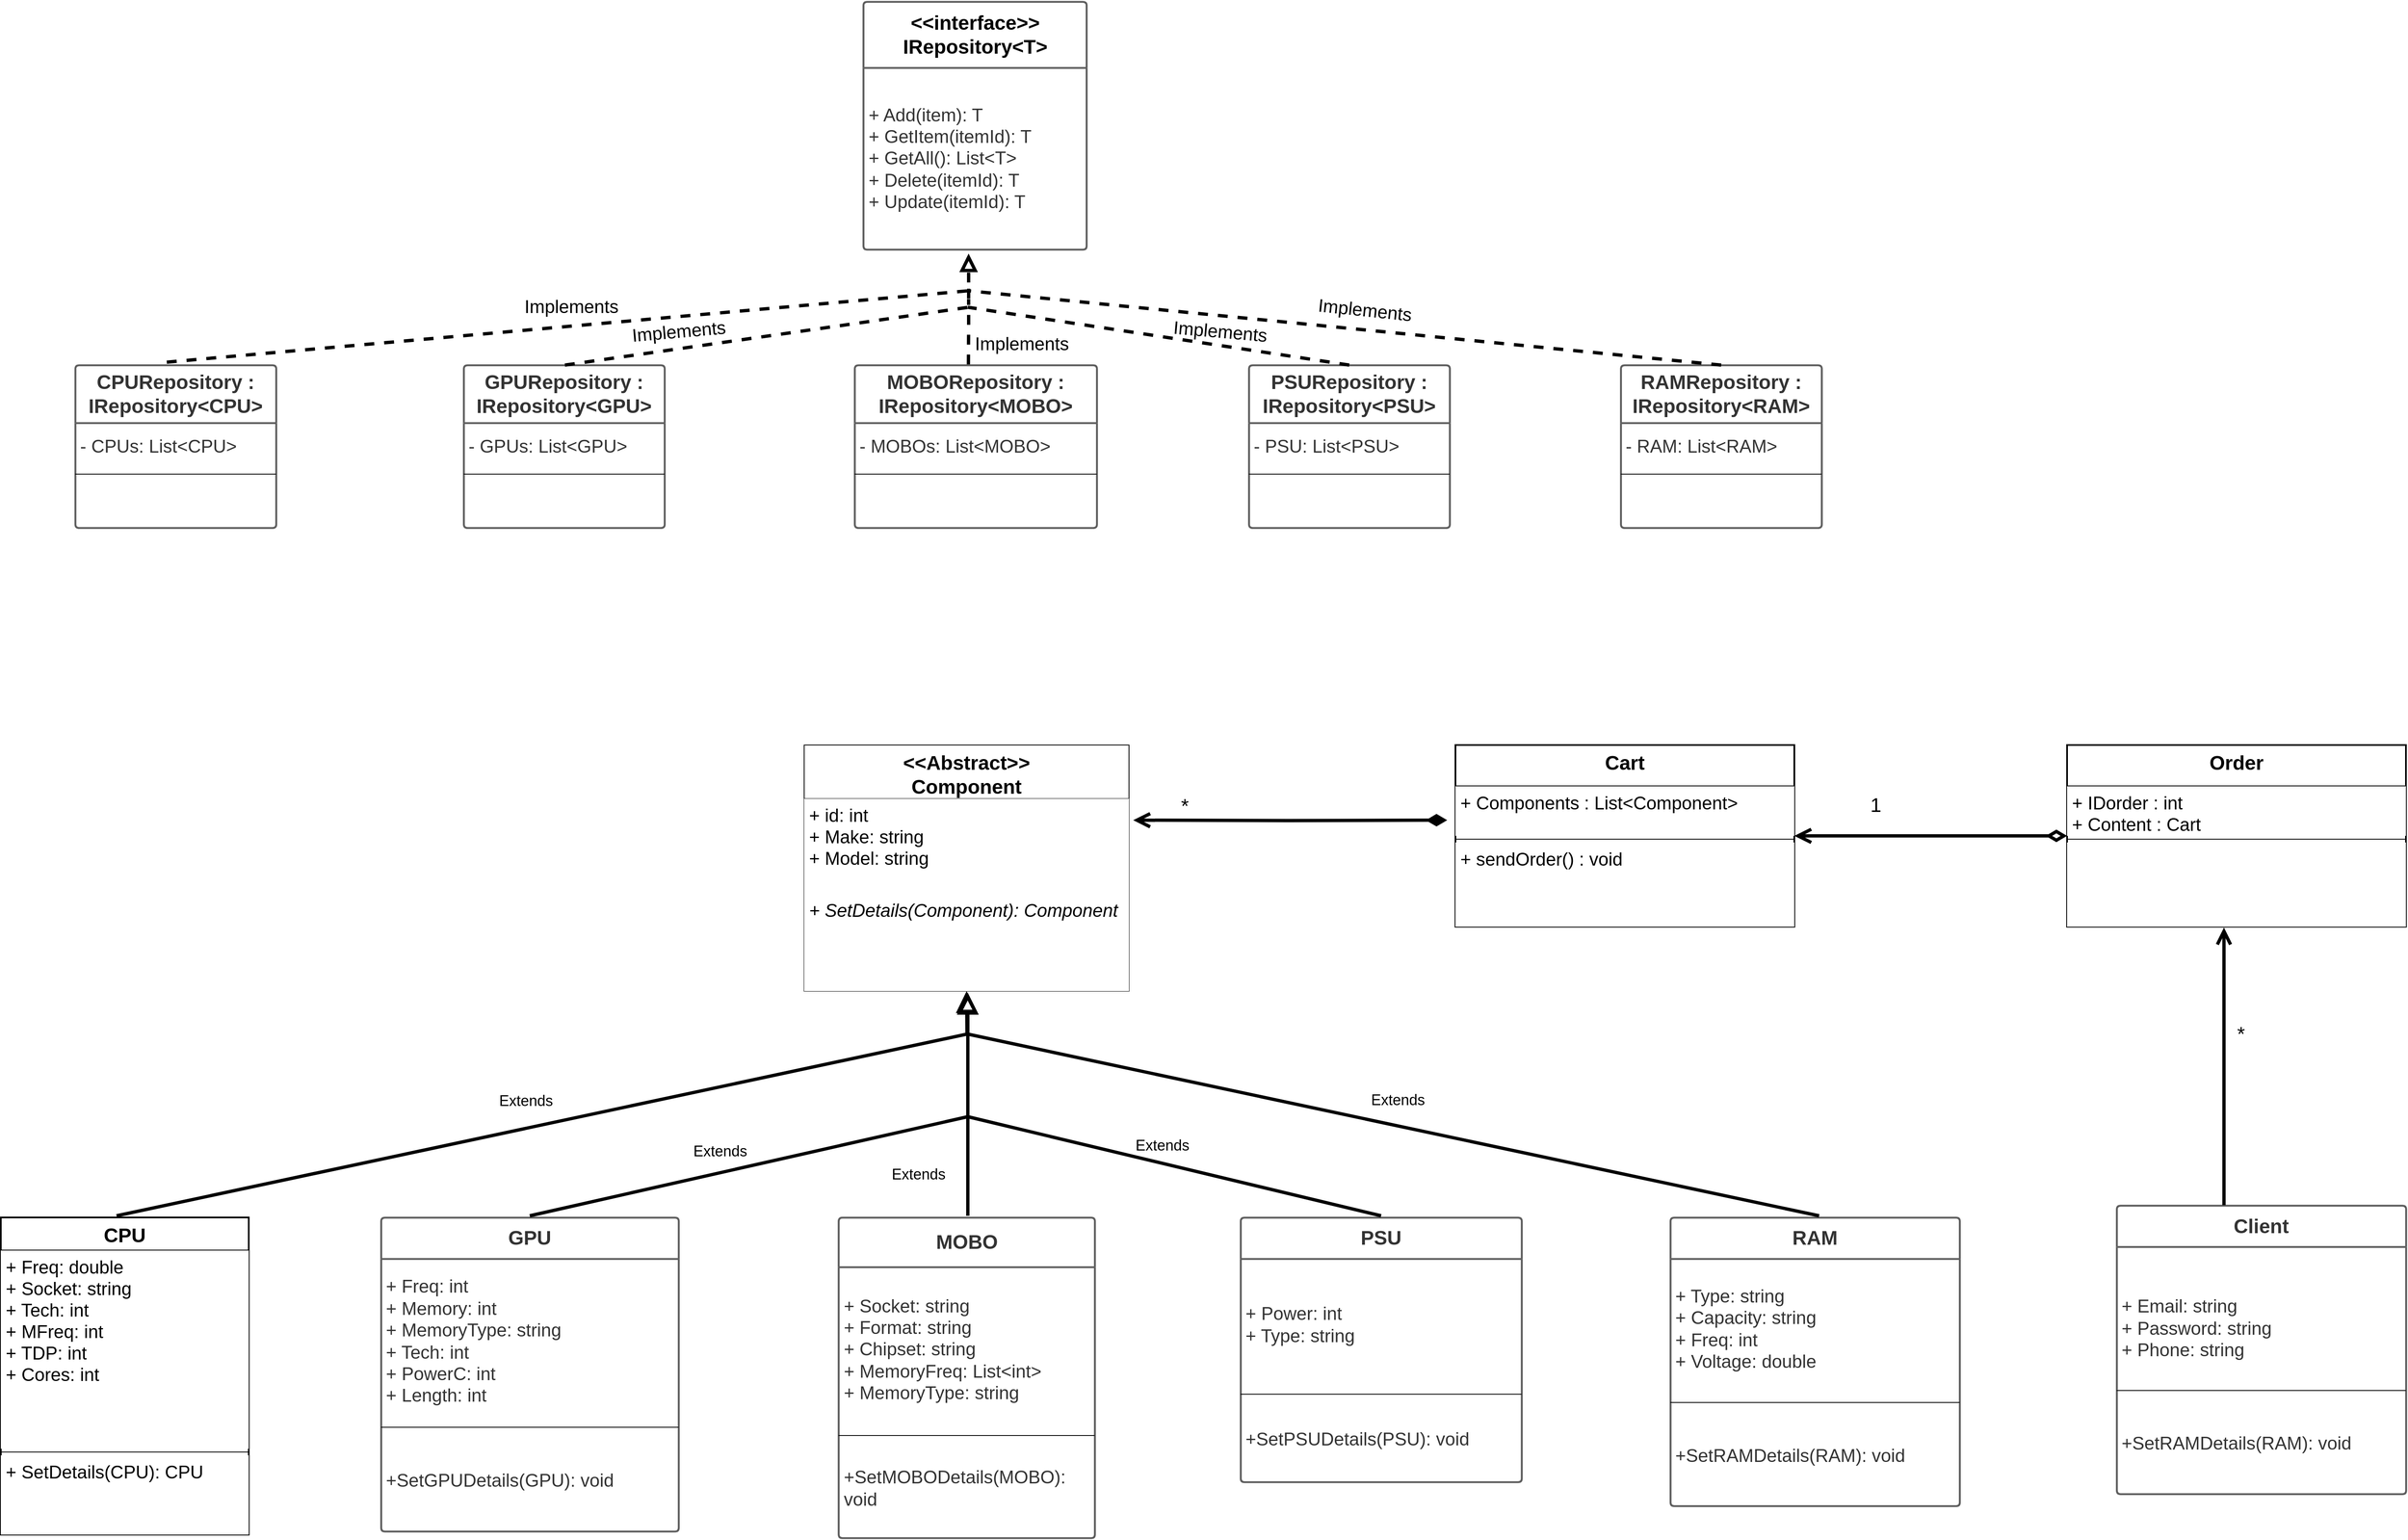 <mxfile version="15.5.7" type="device"><diagram id="C5RBs43oDa-KdzZeNtuy" name="Page-1"><mxGraphModel dx="4934" dy="2104" grid="1" gridSize="10" guides="1" tooltips="1" connect="1" arrows="1" fold="1" page="1" pageScale="1" pageWidth="1654" pageHeight="1169" math="0" shadow="0"><root><mxCell id="WIyWlLk6GJQsqaUBKTNV-0"/><mxCell id="WIyWlLk6GJQsqaUBKTNV-1" parent="WIyWlLk6GJQsqaUBKTNV-0"/><mxCell id="EzhPTD6OU-4qfvsHdgj1-70" value="&lt;font style=&quot;font-size: 24px&quot;&gt;&lt;b&gt;GPU&lt;/b&gt;&lt;/font&gt;" style="html=1;overflow=block;blockSpacing=1;whiteSpace=wrap;swimlane;childLayout=stackLayout;horizontal=1;horizontalStack=0;resizeParent=1;resizeParentMax=0;resizeLast=0;collapsible=0;fontStyle=0;marginBottom=0;swimlaneFillColor=#ffffff;startSize=50;whiteSpace=wrap;fontSize=16.7;fontColor=#333333;whiteSpace=wrap;align=center;spacing=0;strokeColor=#5e5e5e;strokeOpacity=100;rounded=1;absoluteArcSize=1;arcSize=9;strokeWidth=2.3;" parent="WIyWlLk6GJQsqaUBKTNV-1" vertex="1"><mxGeometry x="-2520" y="332" width="360" height="380" as="geometry"/></mxCell><mxCell id="EzhPTD6OU-4qfvsHdgj1-71" value="&lt;font style=&quot;font-size: 22px&quot;&gt;+ Freq: int&lt;br&gt;+ Memory: int&lt;br&gt;+ MemoryType: string&lt;br&gt;+ Tech: int&lt;br&gt;+ PowerC: int&lt;br&gt;+ Length: int&lt;/font&gt;" style="part=1;html=1;whiteSpace=wrap;resizeHeight=0;strokeColor=none;fillColor=none;align=left;verticalAlign=middle;spacingLeft=4;spacingRight=4;overflow=hidden;rotatable=0;points=[[0,0.5],[1,0.5]];portConstraint=eastwest;swimlaneFillColor=#ffffff;strokeOpacity=100;whiteSpace=wrap;fontSize=16.7;fontColor=#333333;" parent="EzhPTD6OU-4qfvsHdgj1-70" vertex="1"><mxGeometry y="50" width="360" height="200" as="geometry"/></mxCell><mxCell id="EzhPTD6OU-4qfvsHdgj1-72" value="" style="line;strokeWidth=1;fillColor=none;align=left;verticalAlign=middle;spacingTop=-1;spacingLeft=3;spacingRight=3;rotatable=0;labelPosition=right;points=[];portConstraint=eastwest;" parent="EzhPTD6OU-4qfvsHdgj1-70" vertex="1"><mxGeometry y="250" width="360" height="8" as="geometry"/></mxCell><mxCell id="EzhPTD6OU-4qfvsHdgj1-73" value="&lt;font style=&quot;font-size: 22px&quot;&gt;+SetGPUDetails(GPU): void&lt;/font&gt;" style="part=1;html=1;whiteSpace=wrap;resizeHeight=0;strokeColor=none;fillColor=none;align=left;verticalAlign=middle;spacingLeft=4;spacingRight=4;overflow=hidden;rotatable=0;points=[[0,0.5],[1,0.5]];portConstraint=eastwest;swimlaneFillColor=#ffffff;strokeOpacity=100;whiteSpace=wrap;fontSize=16.7;fontColor=#333333;" parent="EzhPTD6OU-4qfvsHdgj1-70" vertex="1"><mxGeometry y="258" width="360" height="122" as="geometry"/></mxCell><mxCell id="oXt1Csujl6kjshqQAydE-1" value="&lt;span style=&quot;font-size: 18px&quot;&gt;Extends&lt;/span&gt;" style="endArrow=block;endSize=16;endFill=0;html=1;rounded=0;fontSize=24;strokeWidth=4;" edge="1" parent="EzhPTD6OU-4qfvsHdgj1-70"><mxGeometry x="-0.302" y="27" width="160" relative="1" as="geometry"><mxPoint x="180" y="-2" as="sourcePoint"/><mxPoint x="710" y="-272" as="targetPoint"/><Array as="points"><mxPoint x="710" y="-122"/></Array><mxPoint as="offset"/></mxGeometry></mxCell><mxCell id="EzhPTD6OU-4qfvsHdgj1-79" value="&lt;font style=&quot;font-size: 24px&quot;&gt;&lt;b&gt;PSU&lt;/b&gt;&lt;/font&gt;" style="html=1;overflow=block;blockSpacing=1;whiteSpace=wrap;swimlane;childLayout=stackLayout;horizontal=1;horizontalStack=0;resizeParent=1;resizeParentMax=0;resizeLast=0;collapsible=0;fontStyle=0;marginBottom=0;swimlaneFillColor=#ffffff;startSize=50;whiteSpace=wrap;fontSize=16.7;fontColor=#333333;whiteSpace=wrap;align=center;spacing=0;strokeColor=#5e5e5e;strokeOpacity=100;rounded=1;absoluteArcSize=1;arcSize=9;strokeWidth=2.3;" parent="WIyWlLk6GJQsqaUBKTNV-1" vertex="1"><mxGeometry x="-1480" y="332" width="340" height="320.25" as="geometry"/></mxCell><mxCell id="EzhPTD6OU-4qfvsHdgj1-80" value="&lt;font style=&quot;font-size: 22px&quot;&gt;+ Power: int&lt;br&gt;+ Type: string&lt;/font&gt;" style="part=1;html=1;whiteSpace=wrap;resizeHeight=0;strokeColor=none;fillColor=none;align=left;verticalAlign=middle;spacingLeft=4;spacingRight=4;overflow=hidden;rotatable=0;points=[[0,0.5],[1,0.5]];portConstraint=eastwest;swimlaneFillColor=#ffffff;strokeOpacity=100;whiteSpace=wrap;fontSize=16.7;fontColor=#333333;" parent="EzhPTD6OU-4qfvsHdgj1-79" vertex="1"><mxGeometry y="50" width="340" height="160" as="geometry"/></mxCell><mxCell id="EzhPTD6OU-4qfvsHdgj1-81" value="" style="line;strokeWidth=1;fillColor=none;align=left;verticalAlign=middle;spacingTop=-1;spacingLeft=3;spacingRight=3;rotatable=0;labelPosition=right;points=[];portConstraint=eastwest;" parent="EzhPTD6OU-4qfvsHdgj1-79" vertex="1"><mxGeometry y="210" width="340" height="8" as="geometry"/></mxCell><mxCell id="EzhPTD6OU-4qfvsHdgj1-82" value="&lt;font style=&quot;font-size: 22px&quot;&gt;+SetPSUDetails(PSU): void&lt;/font&gt;" style="part=1;html=1;whiteSpace=wrap;resizeHeight=0;strokeColor=none;fillColor=none;align=left;verticalAlign=middle;spacingLeft=4;spacingRight=4;overflow=hidden;rotatable=0;points=[[0,0.5],[1,0.5]];portConstraint=eastwest;swimlaneFillColor=#ffffff;strokeOpacity=100;whiteSpace=wrap;fontSize=16.7;fontColor=#333333;" parent="EzhPTD6OU-4qfvsHdgj1-79" vertex="1"><mxGeometry y="218" width="340" height="102.25" as="geometry"/></mxCell><mxCell id="oXt1Csujl6kjshqQAydE-3" value="" style="endArrow=none;html=1;rounded=0;fontSize=24;strokeWidth=4;" edge="1" parent="EzhPTD6OU-4qfvsHdgj1-79"><mxGeometry width="50" height="50" relative="1" as="geometry"><mxPoint x="-330" y="-122" as="sourcePoint"/><mxPoint x="170" y="-2" as="targetPoint"/></mxGeometry></mxCell><mxCell id="EzhPTD6OU-4qfvsHdgj1-88" value="&lt;font style=&quot;font-size: 24px&quot;&gt;&lt;b&gt;MOBO&lt;/b&gt;&lt;br&gt;&lt;/font&gt;" style="html=1;overflow=block;blockSpacing=1;whiteSpace=wrap;swimlane;childLayout=stackLayout;horizontal=1;horizontalStack=0;resizeParent=1;resizeParentMax=0;resizeLast=0;collapsible=0;fontStyle=0;marginBottom=0;swimlaneFillColor=#ffffff;startSize=60;whiteSpace=wrap;fontSize=16.7;fontColor=#333333;whiteSpace=wrap;align=center;spacing=0;strokeColor=#5e5e5e;strokeOpacity=100;rounded=1;absoluteArcSize=1;arcSize=9;strokeWidth=2.3;" parent="WIyWlLk6GJQsqaUBKTNV-1" vertex="1"><mxGeometry x="-1966.5" y="332" width="310" height="388" as="geometry"/></mxCell><mxCell id="EzhPTD6OU-4qfvsHdgj1-89" value="&lt;font style=&quot;font-size: 22px&quot;&gt;+ Socket: string&lt;br&gt;+ Format: string&lt;br&gt;+ Chipset: string&lt;br&gt;+ MemoryFreq: List&amp;lt;int&amp;gt;&lt;br&gt;+ MemoryType: string&lt;/font&gt;" style="part=1;html=1;whiteSpace=wrap;resizeHeight=0;strokeColor=none;fillColor=none;align=left;verticalAlign=middle;spacingLeft=4;spacingRight=4;overflow=hidden;rotatable=0;points=[[0,0.5],[1,0.5]];portConstraint=eastwest;swimlaneFillColor=#ffffff;strokeOpacity=100;whiteSpace=wrap;fontSize=16.7;fontColor=#333333;" parent="EzhPTD6OU-4qfvsHdgj1-88" vertex="1"><mxGeometry y="60" width="310" height="200" as="geometry"/></mxCell><mxCell id="EzhPTD6OU-4qfvsHdgj1-90" value="" style="line;strokeWidth=1;fillColor=none;align=left;verticalAlign=middle;spacingTop=-1;spacingLeft=3;spacingRight=3;rotatable=0;labelPosition=right;points=[];portConstraint=eastwest;" parent="EzhPTD6OU-4qfvsHdgj1-88" vertex="1"><mxGeometry y="260" width="310" height="8" as="geometry"/></mxCell><mxCell id="EzhPTD6OU-4qfvsHdgj1-91" value="&lt;font style=&quot;font-size: 22px&quot;&gt;+SetMOBODetails(MOBO): void&lt;/font&gt;" style="part=1;html=1;whiteSpace=wrap;resizeHeight=0;strokeColor=none;fillColor=none;align=left;verticalAlign=middle;spacingLeft=4;spacingRight=4;overflow=hidden;rotatable=0;points=[[0,0.5],[1,0.5]];portConstraint=eastwest;swimlaneFillColor=#ffffff;strokeOpacity=100;whiteSpace=wrap;fontSize=16.7;fontColor=#333333;" parent="EzhPTD6OU-4qfvsHdgj1-88" vertex="1"><mxGeometry y="268" width="310" height="120" as="geometry"/></mxCell><mxCell id="EzhPTD6OU-4qfvsHdgj1-97" value="&lt;font style=&quot;font-size: 24px&quot;&gt;&lt;b&gt;RAM&lt;/b&gt;&lt;br&gt;&lt;/font&gt;" style="html=1;overflow=block;blockSpacing=1;whiteSpace=wrap;swimlane;childLayout=stackLayout;horizontal=1;horizontalStack=0;resizeParent=1;resizeParentMax=0;resizeLast=0;collapsible=0;fontStyle=0;marginBottom=0;swimlaneFillColor=#ffffff;startSize=50;whiteSpace=wrap;fontSize=16.7;fontColor=#333333;whiteSpace=wrap;align=center;spacing=0;strokeColor=#5e5e5e;strokeOpacity=100;rounded=1;absoluteArcSize=1;arcSize=9;strokeWidth=2.3;" parent="WIyWlLk6GJQsqaUBKTNV-1" vertex="1"><mxGeometry x="-960" y="332" width="350" height="349.25" as="geometry"/></mxCell><mxCell id="EzhPTD6OU-4qfvsHdgj1-98" value="&lt;font style=&quot;font-size: 22px&quot;&gt;+ Type: string&lt;br&gt;+ Capacity: string&lt;br&gt;+ Freq: int&lt;br&gt;+ Voltage: double&lt;/font&gt;" style="part=1;html=1;whiteSpace=wrap;resizeHeight=0;strokeColor=none;fillColor=none;align=left;verticalAlign=middle;spacingLeft=4;spacingRight=4;overflow=hidden;rotatable=0;points=[[0,0.5],[1,0.5]];portConstraint=eastwest;swimlaneFillColor=#ffffff;strokeOpacity=100;whiteSpace=wrap;fontSize=16.7;fontColor=#333333;" parent="EzhPTD6OU-4qfvsHdgj1-97" vertex="1"><mxGeometry y="50" width="350" height="170" as="geometry"/></mxCell><mxCell id="EzhPTD6OU-4qfvsHdgj1-99" value="" style="line;strokeWidth=1;fillColor=none;align=left;verticalAlign=middle;spacingTop=-1;spacingLeft=3;spacingRight=3;rotatable=0;labelPosition=right;points=[];portConstraint=eastwest;" parent="EzhPTD6OU-4qfvsHdgj1-97" vertex="1"><mxGeometry y="220" width="350" height="8" as="geometry"/></mxCell><mxCell id="EzhPTD6OU-4qfvsHdgj1-100" value="&lt;font style=&quot;font-size: 22px&quot;&gt;+SetRAMDetails(RAM): void&lt;/font&gt;" style="part=1;html=1;whiteSpace=wrap;resizeHeight=0;strokeColor=none;fillColor=none;align=left;verticalAlign=middle;spacingLeft=4;spacingRight=4;overflow=hidden;rotatable=0;points=[[0,0.5],[1,0.5]];portConstraint=eastwest;swimlaneFillColor=#ffffff;strokeOpacity=100;whiteSpace=wrap;fontSize=16.7;fontColor=#333333;" parent="EzhPTD6OU-4qfvsHdgj1-97" vertex="1"><mxGeometry y="228" width="350" height="121.25" as="geometry"/></mxCell><mxCell id="oXt1Csujl6kjshqQAydE-4" value="" style="endArrow=none;html=1;rounded=0;fontSize=24;strokeWidth=4;" edge="1" parent="EzhPTD6OU-4qfvsHdgj1-97"><mxGeometry width="50" height="50" relative="1" as="geometry"><mxPoint x="-850" y="-222" as="sourcePoint"/><mxPoint x="180" y="-2" as="targetPoint"/></mxGeometry></mxCell><mxCell id="FHy8-y0X-FsWG9hipeYk-4" value="&lt;&lt;Abstract&gt;&gt;&#10;Component" style="swimlane;fontStyle=1;align=center;verticalAlign=top;childLayout=stackLayout;horizontal=1;startSize=65;horizontalStack=0;resizeParent=1;resizeParentMax=0;resizeLast=0;collapsible=1;marginBottom=0;fontSize=24;" parent="WIyWlLk6GJQsqaUBKTNV-1" vertex="1"><mxGeometry x="-2008" y="-240" width="393" height="298" as="geometry"/></mxCell><mxCell id="FHy8-y0X-FsWG9hipeYk-5" value="+ id: int&#10;+ Make: string&#10;+ Model: string&#10; " style="text;align=left;verticalAlign=top;spacingLeft=4;spacingRight=4;overflow=hidden;rotatable=0;points=[[0,0.5],[1,0.5]];portConstraint=eastwest;fontSize=22;fillColor=default;" parent="FHy8-y0X-FsWG9hipeYk-4" vertex="1"><mxGeometry y="65" width="393" height="115" as="geometry"/></mxCell><mxCell id="FHy8-y0X-FsWG9hipeYk-6" value="" style="line;strokeWidth=1;fillColor=none;align=left;verticalAlign=middle;spacingTop=-1;spacingLeft=3;spacingRight=3;rotatable=0;labelPosition=right;points=[];portConstraint=eastwest;" parent="FHy8-y0X-FsWG9hipeYk-4" vertex="1"><mxGeometry y="180" width="393" as="geometry"/></mxCell><mxCell id="FHy8-y0X-FsWG9hipeYk-7" value="+ SetDetails(Component): Component" style="text;strokeColor=none;fillColor=default;align=left;verticalAlign=top;spacingLeft=4;spacingRight=4;overflow=hidden;rotatable=0;points=[[0,0.5],[1,0.5]];portConstraint=eastwest;fontSize=22;fontStyle=2" parent="FHy8-y0X-FsWG9hipeYk-4" vertex="1"><mxGeometry y="180" width="393" height="118" as="geometry"/></mxCell><mxCell id="FHy8-y0X-FsWG9hipeYk-8" value="CPU" style="swimlane;fontStyle=1;align=center;verticalAlign=top;childLayout=stackLayout;horizontal=1;startSize=40;horizontalStack=0;resizeParent=1;resizeParentMax=0;resizeLast=0;collapsible=1;marginBottom=0;fontSize=24;fillColor=default;strokeWidth=2;" parent="WIyWlLk6GJQsqaUBKTNV-1" vertex="1"><mxGeometry x="-2980" y="332" width="300" height="384" as="geometry"/></mxCell><mxCell id="FHy8-y0X-FsWG9hipeYk-9" value="+ Freq: double&#10;+ Socket: string&#10;+ Tech: int&#10;+ MFreq: int&#10;+ TDP: int&#10;+ Cores: int" style="text;strokeColor=none;fillColor=default;align=left;verticalAlign=top;spacingLeft=4;spacingRight=4;overflow=hidden;rotatable=0;points=[[0,0.5],[1,0.5]];portConstraint=eastwest;fontSize=22;" parent="FHy8-y0X-FsWG9hipeYk-8" vertex="1"><mxGeometry y="40" width="300" height="240" as="geometry"/></mxCell><mxCell id="FHy8-y0X-FsWG9hipeYk-10" value="" style="line;strokeWidth=1;fillColor=none;align=left;verticalAlign=middle;spacingTop=-1;spacingLeft=3;spacingRight=3;rotatable=0;labelPosition=right;points=[];portConstraint=eastwest;fontSize=22;" parent="FHy8-y0X-FsWG9hipeYk-8" vertex="1"><mxGeometry y="280" width="300" height="8" as="geometry"/></mxCell><mxCell id="FHy8-y0X-FsWG9hipeYk-11" value="+ SetDetails(CPU): CPU" style="text;strokeColor=none;fillColor=default;align=left;verticalAlign=top;spacingLeft=4;spacingRight=4;overflow=hidden;rotatable=0;points=[[0,0.5],[1,0.5]];portConstraint=eastwest;fontSize=22;" parent="FHy8-y0X-FsWG9hipeYk-8" vertex="1"><mxGeometry y="288" width="300" height="96" as="geometry"/></mxCell><mxCell id="oXt1Csujl6kjshqQAydE-0" value="&lt;font style=&quot;font-size: 18px&quot;&gt;Extends&lt;/font&gt;" style="endArrow=block;endSize=16;endFill=0;html=1;rounded=0;fontSize=24;entryX=0.5;entryY=1;entryDx=0;entryDy=0;strokeWidth=4;" edge="1" parent="FHy8-y0X-FsWG9hipeYk-8" target="FHy8-y0X-FsWG9hipeYk-4"><mxGeometry x="-0.069" y="35" width="160" relative="1" as="geometry"><mxPoint x="140" y="-2" as="sourcePoint"/><mxPoint x="300" y="-2" as="targetPoint"/><Array as="points"><mxPoint x="1169" y="-222"/></Array><mxPoint y="1" as="offset"/></mxGeometry></mxCell><mxCell id="oXt1Csujl6kjshqQAydE-2" value="" style="endArrow=none;html=1;rounded=0;fontSize=24;strokeWidth=4;" edge="1" parent="WIyWlLk6GJQsqaUBKTNV-1"><mxGeometry width="50" height="50" relative="1" as="geometry"><mxPoint x="-1810" y="330" as="sourcePoint"/><mxPoint x="-1810" y="90" as="targetPoint"/></mxGeometry></mxCell><mxCell id="oXt1Csujl6kjshqQAydE-5" value="Extends" style="text;html=1;align=center;verticalAlign=middle;resizable=0;points=[];autosize=1;strokeColor=none;fillColor=none;fontSize=18;" vertex="1" parent="WIyWlLk6GJQsqaUBKTNV-1"><mxGeometry x="-1910" y="265" width="80" height="30" as="geometry"/></mxCell><mxCell id="oXt1Csujl6kjshqQAydE-6" value="Extends" style="text;html=1;align=center;verticalAlign=middle;resizable=0;points=[];autosize=1;strokeColor=none;fillColor=none;fontSize=18;" vertex="1" parent="WIyWlLk6GJQsqaUBKTNV-1"><mxGeometry x="-1615" y="230" width="80" height="30" as="geometry"/></mxCell><mxCell id="oXt1Csujl6kjshqQAydE-7" value="Extends" style="text;html=1;align=center;verticalAlign=middle;resizable=0;points=[];autosize=1;strokeColor=none;fillColor=none;fontSize=18;" vertex="1" parent="WIyWlLk6GJQsqaUBKTNV-1"><mxGeometry x="-1330" y="175" width="80" height="30" as="geometry"/></mxCell><mxCell id="oXt1Csujl6kjshqQAydE-8" value="&lt;font style=&quot;font-size: 24px&quot;&gt;&amp;lt;&amp;lt;interface&amp;gt;&amp;gt;&lt;br&gt;IRepository&amp;lt;T&amp;gt;&lt;/font&gt;" style="html=1;overflow=block;blockSpacing=1;whiteSpace=wrap;swimlane;childLayout=stackLayout;horizontal=1;horizontalStack=0;resizeParent=1;resizeParentMax=0;resizeLast=0;collapsible=0;fontStyle=0;marginBottom=0;swimlaneFillColor=#ffffff;startSize=80;whiteSpace=wrap;fontSize=13;fontStyle=1;whiteSpace=wrap;align=center;spacing=0;strokeColor=#5e5e5e;strokeOpacity=100;rounded=1;absoluteArcSize=1;arcSize=9;strokeWidth=2.3;" vertex="1" parent="WIyWlLk6GJQsqaUBKTNV-1"><mxGeometry x="-1936.5" y="-1140" width="270" height="300" as="geometry"/></mxCell><mxCell id="oXt1Csujl6kjshqQAydE-9" value="&lt;font style=&quot;font-size: 22px&quot;&gt;+ Add(item): T&lt;br&gt;+ GetItem(itemId): T&lt;br&gt;+ GetAll(): List&amp;lt;T&amp;gt;&lt;br&gt;+ Delete(itemId): T&lt;br&gt;+ Update(itemId): T&lt;/font&gt;" style="part=1;html=1;whiteSpace=wrap;resizeHeight=0;strokeColor=none;fillColor=none;align=left;verticalAlign=middle;spacingLeft=4;spacingRight=4;overflow=hidden;rotatable=0;points=[[0,0.5],[1,0.5]];portConstraint=eastwest;swimlaneFillColor=#ffffff;strokeOpacity=100;whiteSpace=wrap;fontSize=16.7;fontColor=#333333;" vertex="1" parent="oXt1Csujl6kjshqQAydE-8"><mxGeometry y="80" width="270" height="220" as="geometry"/></mxCell><mxCell id="oXt1Csujl6kjshqQAydE-10" value="&lt;font style=&quot;font-size: 24px&quot;&gt;&lt;b&gt;CPURepository : IRepository&amp;lt;CPU&amp;gt;&lt;/b&gt;&lt;/font&gt;" style="html=1;overflow=block;blockSpacing=1;whiteSpace=wrap;swimlane;childLayout=stackLayout;horizontal=1;horizontalStack=0;resizeParent=1;resizeParentMax=0;resizeLast=0;collapsible=0;fontStyle=0;marginBottom=0;swimlaneFillColor=#ffffff;startSize=70;whiteSpace=wrap;fontSize=16.7;fontColor=#333333;whiteSpace=wrap;align=center;spacing=0;strokeColor=#5e5e5e;strokeOpacity=100;rounded=1;absoluteArcSize=1;arcSize=9;strokeWidth=2.3;" vertex="1" parent="WIyWlLk6GJQsqaUBKTNV-1"><mxGeometry x="-2890" y="-700" width="243" height="197" as="geometry"/></mxCell><mxCell id="oXt1Csujl6kjshqQAydE-11" value="&lt;font style=&quot;font-size: 22px&quot;&gt;- CPUs: List&amp;lt;CPU&amp;gt;&lt;/font&gt;" style="part=1;html=1;whiteSpace=wrap;resizeHeight=0;strokeColor=none;fillColor=none;align=left;verticalAlign=middle;spacingLeft=4;spacingRight=4;overflow=hidden;rotatable=0;points=[[0,0.5],[1,0.5]];portConstraint=eastwest;swimlaneFillColor=#ffffff;strokeOpacity=100;whiteSpace=wrap;fontSize=16.7;fontColor=#333333;" vertex="1" parent="oXt1Csujl6kjshqQAydE-10"><mxGeometry y="70" width="243" height="58" as="geometry"/></mxCell><mxCell id="oXt1Csujl6kjshqQAydE-12" value="" style="line;strokeWidth=1;fillColor=none;align=left;verticalAlign=middle;spacingTop=-1;spacingLeft=3;spacingRight=3;rotatable=0;labelPosition=right;points=[];portConstraint=eastwest;" vertex="1" parent="oXt1Csujl6kjshqQAydE-10"><mxGeometry y="128" width="243" height="8" as="geometry"/></mxCell><mxCell id="oXt1Csujl6kjshqQAydE-13" value="" style="part=1;html=1;whiteSpace=wrap;resizeHeight=0;strokeColor=none;fillColor=none;align=left;verticalAlign=middle;spacingLeft=4;spacingRight=4;overflow=hidden;rotatable=0;points=[[0,0.5],[1,0.5]];portConstraint=eastwest;swimlaneFillColor=#ffffff;strokeOpacity=100;whiteSpace=wrap;fontSize=13;" vertex="1" parent="oXt1Csujl6kjshqQAydE-10"><mxGeometry y="136" width="243" height="61" as="geometry"/></mxCell><mxCell id="oXt1Csujl6kjshqQAydE-14" value="&lt;font style=&quot;font-size: 24px&quot;&gt;&lt;b&gt;GPURepository : IRepository&amp;lt;GPU&amp;gt;&lt;/b&gt;&lt;/font&gt;" style="html=1;overflow=block;blockSpacing=1;whiteSpace=wrap;swimlane;childLayout=stackLayout;horizontal=1;horizontalStack=0;resizeParent=1;resizeParentMax=0;resizeLast=0;collapsible=0;fontStyle=0;marginBottom=0;swimlaneFillColor=#ffffff;startSize=70;whiteSpace=wrap;fontSize=16.7;fontColor=#333333;whiteSpace=wrap;align=center;spacing=0;strokeColor=#5e5e5e;strokeOpacity=100;rounded=1;absoluteArcSize=1;arcSize=9;strokeWidth=2.3;" vertex="1" parent="WIyWlLk6GJQsqaUBKTNV-1"><mxGeometry x="-2420" y="-700" width="243" height="197" as="geometry"/></mxCell><mxCell id="oXt1Csujl6kjshqQAydE-15" value="&lt;font style=&quot;font-size: 22px&quot;&gt;- GPUs: List&amp;lt;GPU&amp;gt;&lt;/font&gt;" style="part=1;html=1;whiteSpace=wrap;resizeHeight=0;strokeColor=none;fillColor=none;align=left;verticalAlign=middle;spacingLeft=4;spacingRight=4;overflow=hidden;rotatable=0;points=[[0,0.5],[1,0.5]];portConstraint=eastwest;swimlaneFillColor=#ffffff;strokeOpacity=100;whiteSpace=wrap;fontSize=16.7;fontColor=#333333;" vertex="1" parent="oXt1Csujl6kjshqQAydE-14"><mxGeometry y="70" width="243" height="58" as="geometry"/></mxCell><mxCell id="oXt1Csujl6kjshqQAydE-16" value="" style="line;strokeWidth=1;fillColor=none;align=left;verticalAlign=middle;spacingTop=-1;spacingLeft=3;spacingRight=3;rotatable=0;labelPosition=right;points=[];portConstraint=eastwest;" vertex="1" parent="oXt1Csujl6kjshqQAydE-14"><mxGeometry y="128" width="243" height="8" as="geometry"/></mxCell><mxCell id="oXt1Csujl6kjshqQAydE-17" value="" style="part=1;html=1;whiteSpace=wrap;resizeHeight=0;strokeColor=none;fillColor=none;align=left;verticalAlign=middle;spacingLeft=4;spacingRight=4;overflow=hidden;rotatable=0;points=[[0,0.5],[1,0.5]];portConstraint=eastwest;swimlaneFillColor=#ffffff;strokeOpacity=100;whiteSpace=wrap;fontSize=13;" vertex="1" parent="oXt1Csujl6kjshqQAydE-14"><mxGeometry y="136" width="243" height="61" as="geometry"/></mxCell><mxCell id="oXt1Csujl6kjshqQAydE-18" value="&lt;font style=&quot;font-size: 24px&quot;&gt;&lt;b&gt;MOBORepository : IRepository&amp;lt;MOBO&amp;gt;&lt;/b&gt;&lt;/font&gt;" style="html=1;overflow=block;blockSpacing=1;whiteSpace=wrap;swimlane;childLayout=stackLayout;horizontal=1;horizontalStack=0;resizeParent=1;resizeParentMax=0;resizeLast=0;collapsible=0;fontStyle=0;marginBottom=0;swimlaneFillColor=#ffffff;startSize=70;whiteSpace=wrap;fontSize=16.7;fontColor=#333333;whiteSpace=wrap;align=center;spacing=0;strokeColor=#5e5e5e;strokeOpacity=100;rounded=1;absoluteArcSize=1;arcSize=9;strokeWidth=2.3;" vertex="1" parent="WIyWlLk6GJQsqaUBKTNV-1"><mxGeometry x="-1947" y="-700" width="293" height="197" as="geometry"/></mxCell><mxCell id="oXt1Csujl6kjshqQAydE-19" value="&lt;font style=&quot;font-size: 22px&quot;&gt;- MOBOs: List&amp;lt;MOBO&amp;gt;&lt;/font&gt;" style="part=1;html=1;whiteSpace=wrap;resizeHeight=0;strokeColor=none;fillColor=none;align=left;verticalAlign=middle;spacingLeft=4;spacingRight=4;overflow=hidden;rotatable=0;points=[[0,0.5],[1,0.5]];portConstraint=eastwest;swimlaneFillColor=#ffffff;strokeOpacity=100;whiteSpace=wrap;fontSize=16.7;fontColor=#333333;" vertex="1" parent="oXt1Csujl6kjshqQAydE-18"><mxGeometry y="70" width="293" height="58" as="geometry"/></mxCell><mxCell id="oXt1Csujl6kjshqQAydE-20" value="" style="line;strokeWidth=1;fillColor=none;align=left;verticalAlign=middle;spacingTop=-1;spacingLeft=3;spacingRight=3;rotatable=0;labelPosition=right;points=[];portConstraint=eastwest;" vertex="1" parent="oXt1Csujl6kjshqQAydE-18"><mxGeometry y="128" width="293" height="8" as="geometry"/></mxCell><mxCell id="oXt1Csujl6kjshqQAydE-21" value="" style="part=1;html=1;whiteSpace=wrap;resizeHeight=0;strokeColor=none;fillColor=none;align=left;verticalAlign=middle;spacingLeft=4;spacingRight=4;overflow=hidden;rotatable=0;points=[[0,0.5],[1,0.5]];portConstraint=eastwest;swimlaneFillColor=#ffffff;strokeOpacity=100;whiteSpace=wrap;fontSize=13;" vertex="1" parent="oXt1Csujl6kjshqQAydE-18"><mxGeometry y="136" width="293" height="61" as="geometry"/></mxCell><mxCell id="oXt1Csujl6kjshqQAydE-22" value="&lt;font style=&quot;font-size: 24px&quot;&gt;&lt;b&gt;PSURepository : IRepository&amp;lt;PSU&amp;gt;&lt;/b&gt;&lt;/font&gt;" style="html=1;overflow=block;blockSpacing=1;whiteSpace=wrap;swimlane;childLayout=stackLayout;horizontal=1;horizontalStack=0;resizeParent=1;resizeParentMax=0;resizeLast=0;collapsible=0;fontStyle=0;marginBottom=0;swimlaneFillColor=#ffffff;startSize=70;whiteSpace=wrap;fontSize=16.7;fontColor=#333333;whiteSpace=wrap;align=center;spacing=0;strokeColor=#5e5e5e;strokeOpacity=100;rounded=1;absoluteArcSize=1;arcSize=9;strokeWidth=2.3;" vertex="1" parent="WIyWlLk6GJQsqaUBKTNV-1"><mxGeometry x="-1470" y="-700" width="243" height="197" as="geometry"/></mxCell><mxCell id="oXt1Csujl6kjshqQAydE-23" value="&lt;font style=&quot;font-size: 22px&quot;&gt;- PSU: List&amp;lt;PSU&amp;gt;&lt;/font&gt;" style="part=1;html=1;whiteSpace=wrap;resizeHeight=0;strokeColor=none;fillColor=none;align=left;verticalAlign=middle;spacingLeft=4;spacingRight=4;overflow=hidden;rotatable=0;points=[[0,0.5],[1,0.5]];portConstraint=eastwest;swimlaneFillColor=#ffffff;strokeOpacity=100;whiteSpace=wrap;fontSize=16.7;fontColor=#333333;" vertex="1" parent="oXt1Csujl6kjshqQAydE-22"><mxGeometry y="70" width="243" height="58" as="geometry"/></mxCell><mxCell id="oXt1Csujl6kjshqQAydE-24" value="" style="line;strokeWidth=1;fillColor=none;align=left;verticalAlign=middle;spacingTop=-1;spacingLeft=3;spacingRight=3;rotatable=0;labelPosition=right;points=[];portConstraint=eastwest;" vertex="1" parent="oXt1Csujl6kjshqQAydE-22"><mxGeometry y="128" width="243" height="8" as="geometry"/></mxCell><mxCell id="oXt1Csujl6kjshqQAydE-25" value="" style="part=1;html=1;whiteSpace=wrap;resizeHeight=0;strokeColor=none;fillColor=none;align=left;verticalAlign=middle;spacingLeft=4;spacingRight=4;overflow=hidden;rotatable=0;points=[[0,0.5],[1,0.5]];portConstraint=eastwest;swimlaneFillColor=#ffffff;strokeOpacity=100;whiteSpace=wrap;fontSize=13;" vertex="1" parent="oXt1Csujl6kjshqQAydE-22"><mxGeometry y="136" width="243" height="61" as="geometry"/></mxCell><mxCell id="oXt1Csujl6kjshqQAydE-26" value="&lt;font style=&quot;font-size: 24px&quot;&gt;&lt;b&gt;RAMRepository : IRepository&amp;lt;RAM&amp;gt;&lt;/b&gt;&lt;/font&gt;" style="html=1;overflow=block;blockSpacing=1;whiteSpace=wrap;swimlane;childLayout=stackLayout;horizontal=1;horizontalStack=0;resizeParent=1;resizeParentMax=0;resizeLast=0;collapsible=0;fontStyle=0;marginBottom=0;swimlaneFillColor=#ffffff;startSize=70;whiteSpace=wrap;fontSize=16.7;fontColor=#333333;whiteSpace=wrap;align=center;spacing=0;strokeColor=#5e5e5e;strokeOpacity=100;rounded=1;absoluteArcSize=1;arcSize=9;strokeWidth=2.3;" vertex="1" parent="WIyWlLk6GJQsqaUBKTNV-1"><mxGeometry x="-1020" y="-700" width="243" height="197" as="geometry"/></mxCell><mxCell id="oXt1Csujl6kjshqQAydE-27" value="&lt;font style=&quot;font-size: 22px&quot;&gt;- RAM: List&amp;lt;RAM&amp;gt;&lt;/font&gt;" style="part=1;html=1;whiteSpace=wrap;resizeHeight=0;strokeColor=none;fillColor=none;align=left;verticalAlign=middle;spacingLeft=4;spacingRight=4;overflow=hidden;rotatable=0;points=[[0,0.5],[1,0.5]];portConstraint=eastwest;swimlaneFillColor=#ffffff;strokeOpacity=100;whiteSpace=wrap;fontSize=16.7;fontColor=#333333;" vertex="1" parent="oXt1Csujl6kjshqQAydE-26"><mxGeometry y="70" width="243" height="58" as="geometry"/></mxCell><mxCell id="oXt1Csujl6kjshqQAydE-28" value="" style="line;strokeWidth=1;fillColor=none;align=left;verticalAlign=middle;spacingTop=-1;spacingLeft=3;spacingRight=3;rotatable=0;labelPosition=right;points=[];portConstraint=eastwest;" vertex="1" parent="oXt1Csujl6kjshqQAydE-26"><mxGeometry y="128" width="243" height="8" as="geometry"/></mxCell><mxCell id="oXt1Csujl6kjshqQAydE-29" value="" style="part=1;html=1;whiteSpace=wrap;resizeHeight=0;strokeColor=none;fillColor=none;align=left;verticalAlign=middle;spacingLeft=4;spacingRight=4;overflow=hidden;rotatable=0;points=[[0,0.5],[1,0.5]];portConstraint=eastwest;swimlaneFillColor=#ffffff;strokeOpacity=100;whiteSpace=wrap;fontSize=13;" vertex="1" parent="oXt1Csujl6kjshqQAydE-26"><mxGeometry y="136" width="243" height="61" as="geometry"/></mxCell><mxCell id="oXt1Csujl6kjshqQAydE-30" value="" style="endArrow=block;dashed=1;endFill=0;endSize=12;html=1;rounded=0;fontSize=22;strokeWidth=4;exitX=0.456;exitY=-0.018;exitDx=0;exitDy=0;exitPerimeter=0;entryX=0.472;entryY=1.023;entryDx=0;entryDy=0;entryPerimeter=0;" edge="1" parent="WIyWlLk6GJQsqaUBKTNV-1" source="oXt1Csujl6kjshqQAydE-10" target="oXt1Csujl6kjshqQAydE-9"><mxGeometry width="160" relative="1" as="geometry"><mxPoint x="-2780" y="-720" as="sourcePoint"/><mxPoint x="-1810" y="-810" as="targetPoint"/><Array as="points"><mxPoint x="-1809" y="-790"/></Array></mxGeometry></mxCell><mxCell id="oXt1Csujl6kjshqQAydE-32" value="" style="endArrow=none;dashed=1;html=1;rounded=0;fontSize=22;strokeWidth=4;exitX=0.5;exitY=0;exitDx=0;exitDy=0;" edge="1" parent="WIyWlLk6GJQsqaUBKTNV-1"><mxGeometry width="50" height="50" relative="1" as="geometry"><mxPoint x="-2297.5" y="-700" as="sourcePoint"/><mxPoint x="-1809" y="-810" as="targetPoint"/><Array as="points"><mxPoint x="-1809" y="-770"/></Array></mxGeometry></mxCell><mxCell id="oXt1Csujl6kjshqQAydE-35" value="" style="endArrow=none;dashed=1;html=1;rounded=0;fontSize=22;strokeWidth=4;exitX=0.47;exitY=-0.004;exitDx=0;exitDy=0;exitPerimeter=0;" edge="1" parent="WIyWlLk6GJQsqaUBKTNV-1" source="oXt1Csujl6kjshqQAydE-18"><mxGeometry width="50" height="50" relative="1" as="geometry"><mxPoint x="-1809" y="-720" as="sourcePoint"/><mxPoint x="-1809" y="-780" as="targetPoint"/><Array as="points"><mxPoint x="-1809" y="-750"/></Array></mxGeometry></mxCell><mxCell id="oXt1Csujl6kjshqQAydE-36" value="" style="endArrow=none;dashed=1;html=1;rounded=0;fontSize=22;strokeWidth=4;exitX=0.5;exitY=0;exitDx=0;exitDy=0;" edge="1" parent="WIyWlLk6GJQsqaUBKTNV-1" source="oXt1Csujl6kjshqQAydE-22"><mxGeometry width="50" height="50" relative="1" as="geometry"><mxPoint x="-1350" y="-710" as="sourcePoint"/><mxPoint x="-1810" y="-770" as="targetPoint"/></mxGeometry></mxCell><mxCell id="oXt1Csujl6kjshqQAydE-37" value="" style="endArrow=none;dashed=1;html=1;rounded=0;fontSize=22;strokeWidth=4;exitX=0.5;exitY=0;exitDx=0;exitDy=0;" edge="1" parent="WIyWlLk6GJQsqaUBKTNV-1" source="oXt1Csujl6kjshqQAydE-26"><mxGeometry width="50" height="50" relative="1" as="geometry"><mxPoint x="-970" y="-730" as="sourcePoint"/><mxPoint x="-1810" y="-790" as="targetPoint"/></mxGeometry></mxCell><mxCell id="oXt1Csujl6kjshqQAydE-38" value="Implements" style="text;html=1;align=center;verticalAlign=middle;resizable=0;points=[];autosize=1;strokeColor=none;fillColor=none;fontSize=22;" vertex="1" parent="WIyWlLk6GJQsqaUBKTNV-1"><mxGeometry x="-2355" y="-785" width="130" height="30" as="geometry"/></mxCell><mxCell id="oXt1Csujl6kjshqQAydE-39" value="Implements" style="text;html=1;align=center;verticalAlign=middle;resizable=0;points=[];autosize=1;strokeColor=none;fillColor=none;fontSize=22;rotation=-5;" vertex="1" parent="WIyWlLk6GJQsqaUBKTNV-1"><mxGeometry x="-2225" y="-755" width="130" height="30" as="geometry"/></mxCell><mxCell id="oXt1Csujl6kjshqQAydE-40" value="Implements" style="text;html=1;align=center;verticalAlign=middle;resizable=0;points=[];autosize=1;strokeColor=none;fillColor=none;fontSize=22;" vertex="1" parent="WIyWlLk6GJQsqaUBKTNV-1"><mxGeometry x="-1810" y="-740" width="130" height="30" as="geometry"/></mxCell><mxCell id="oXt1Csujl6kjshqQAydE-41" value="Implements" style="text;html=1;align=center;verticalAlign=middle;resizable=0;points=[];autosize=1;strokeColor=none;fillColor=none;fontSize=22;rotation=5;" vertex="1" parent="WIyWlLk6GJQsqaUBKTNV-1"><mxGeometry x="-1570" y="-755" width="130" height="30" as="geometry"/></mxCell><mxCell id="oXt1Csujl6kjshqQAydE-42" value="Implements" style="text;html=1;align=center;verticalAlign=middle;resizable=0;points=[];autosize=1;strokeColor=none;fillColor=none;fontSize=22;rotation=6;" vertex="1" parent="WIyWlLk6GJQsqaUBKTNV-1"><mxGeometry x="-1395" y="-781" width="130" height="30" as="geometry"/></mxCell><mxCell id="oXt1Csujl6kjshqQAydE-48" value="Cart" style="swimlane;fontStyle=1;align=center;verticalAlign=top;childLayout=stackLayout;horizontal=1;startSize=50;horizontalStack=0;resizeParent=1;resizeParentMax=0;resizeLast=0;collapsible=1;marginBottom=0;fontSize=24;strokeWidth=2;" vertex="1" parent="WIyWlLk6GJQsqaUBKTNV-1"><mxGeometry x="-1220" y="-240" width="410" height="220" as="geometry"/></mxCell><mxCell id="oXt1Csujl6kjshqQAydE-49" value="+ Components : List&lt;Component&gt;" style="text;strokeColor=none;fillColor=default;align=left;verticalAlign=top;spacingLeft=4;spacingRight=4;overflow=hidden;rotatable=0;points=[[0,0.5],[1,0.5]];portConstraint=eastwest;fontSize=22;" vertex="1" parent="oXt1Csujl6kjshqQAydE-48"><mxGeometry y="50" width="410" height="60" as="geometry"/></mxCell><mxCell id="oXt1Csujl6kjshqQAydE-50" value="" style="line;strokeWidth=1;fillColor=none;align=left;verticalAlign=middle;spacingTop=-1;spacingLeft=3;spacingRight=3;rotatable=0;labelPosition=right;points=[];portConstraint=eastwest;fontSize=22;" vertex="1" parent="oXt1Csujl6kjshqQAydE-48"><mxGeometry y="110" width="410" height="8" as="geometry"/></mxCell><mxCell id="oXt1Csujl6kjshqQAydE-51" value="+ sendOrder() : void" style="text;strokeColor=none;fillColor=default;align=left;verticalAlign=top;spacingLeft=4;spacingRight=4;overflow=hidden;rotatable=0;points=[[0,0.5],[1,0.5]];portConstraint=eastwest;fontSize=22;" vertex="1" parent="oXt1Csujl6kjshqQAydE-48"><mxGeometry y="118" width="410" height="102" as="geometry"/></mxCell><mxCell id="oXt1Csujl6kjshqQAydE-52" value="&lt;font style=&quot;font-size: 24px&quot;&gt;*&lt;/font&gt;" style="endArrow=open;html=1;endSize=12;startArrow=diamondThin;startSize=14;startFill=1;edgeStyle=orthogonalEdgeStyle;align=left;verticalAlign=bottom;rounded=0;fontSize=24;strokeWidth=4;entryX=1.013;entryY=0.226;entryDx=0;entryDy=0;entryPerimeter=0;" edge="1" parent="WIyWlLk6GJQsqaUBKTNV-1" target="FHy8-y0X-FsWG9hipeYk-5"><mxGeometry x="0.719" relative="1" as="geometry"><mxPoint x="-1230" y="-149" as="sourcePoint"/><mxPoint x="-1400" y="-30" as="targetPoint"/><mxPoint x="2" as="offset"/></mxGeometry></mxCell><mxCell id="oXt1Csujl6kjshqQAydE-53" value="Order" style="swimlane;fontStyle=1;align=center;verticalAlign=top;childLayout=stackLayout;horizontal=1;startSize=50;horizontalStack=0;resizeParent=1;resizeParentMax=0;resizeLast=0;collapsible=1;marginBottom=0;fontSize=24;strokeWidth=2;" vertex="1" parent="WIyWlLk6GJQsqaUBKTNV-1"><mxGeometry x="-480" y="-240" width="410" height="220" as="geometry"/></mxCell><mxCell id="oXt1Csujl6kjshqQAydE-54" value="+ IDorder : int&#10;+ Content : Cart" style="text;strokeColor=none;fillColor=default;align=left;verticalAlign=top;spacingLeft=4;spacingRight=4;overflow=hidden;rotatable=0;points=[[0,0.5],[1,0.5]];portConstraint=eastwest;fontSize=22;" vertex="1" parent="oXt1Csujl6kjshqQAydE-53"><mxGeometry y="50" width="410" height="60" as="geometry"/></mxCell><mxCell id="oXt1Csujl6kjshqQAydE-55" value="" style="line;strokeWidth=1;fillColor=none;align=left;verticalAlign=middle;spacingTop=-1;spacingLeft=3;spacingRight=3;rotatable=0;labelPosition=right;points=[];portConstraint=eastwest;fontSize=22;" vertex="1" parent="oXt1Csujl6kjshqQAydE-53"><mxGeometry y="110" width="410" height="8" as="geometry"/></mxCell><mxCell id="oXt1Csujl6kjshqQAydE-56" value="" style="text;strokeColor=none;fillColor=default;align=left;verticalAlign=top;spacingLeft=4;spacingRight=4;overflow=hidden;rotatable=0;points=[[0,0.5],[1,0.5]];portConstraint=eastwest;fontSize=22;" vertex="1" parent="oXt1Csujl6kjshqQAydE-53"><mxGeometry y="118" width="410" height="102" as="geometry"/></mxCell><mxCell id="oXt1Csujl6kjshqQAydE-57" value="1" style="endArrow=open;html=1;endSize=12;startArrow=diamondThin;startSize=14;startFill=0;edgeStyle=orthogonalEdgeStyle;align=left;verticalAlign=bottom;rounded=0;fontSize=24;strokeWidth=4;exitX=0;exitY=0.5;exitDx=0;exitDy=0;entryX=1;entryY=0.5;entryDx=0;entryDy=0;targetPerimeterSpacing=5;sourcePerimeterSpacing=5;" edge="1" parent="WIyWlLk6GJQsqaUBKTNV-1" source="oXt1Csujl6kjshqQAydE-53" target="oXt1Csujl6kjshqQAydE-48"><mxGeometry x="0.455" y="-20" relative="1" as="geometry"><mxPoint x="-750" as="sourcePoint"/><mxPoint x="-660" y="210" as="targetPoint"/><mxPoint as="offset"/></mxGeometry></mxCell><mxCell id="oXt1Csujl6kjshqQAydE-58" value="&lt;font style=&quot;font-size: 24px&quot;&gt;&lt;b&gt;Client&lt;/b&gt;&lt;br&gt;&lt;/font&gt;" style="html=1;overflow=block;blockSpacing=1;whiteSpace=wrap;swimlane;childLayout=stackLayout;horizontal=1;horizontalStack=0;resizeParent=1;resizeParentMax=0;resizeLast=0;collapsible=0;fontStyle=0;marginBottom=0;swimlaneFillColor=#ffffff;startSize=50;whiteSpace=wrap;fontSize=16.7;fontColor=#333333;whiteSpace=wrap;align=center;spacing=0;strokeColor=#5e5e5e;strokeOpacity=100;rounded=1;absoluteArcSize=1;arcSize=9;strokeWidth=2.3;" vertex="1" parent="WIyWlLk6GJQsqaUBKTNV-1"><mxGeometry x="-420" y="317.5" width="350" height="349.25" as="geometry"/></mxCell><mxCell id="oXt1Csujl6kjshqQAydE-59" value="&lt;font style=&quot;font-size: 22px&quot;&gt;&lt;br&gt;+ Email: string&lt;br&gt;+ Password: string&lt;br&gt;+ Phone: string&lt;br&gt;&lt;/font&gt;" style="part=1;html=1;whiteSpace=wrap;resizeHeight=0;strokeColor=none;fillColor=none;align=left;verticalAlign=middle;spacingLeft=4;spacingRight=4;overflow=hidden;rotatable=0;points=[[0,0.5],[1,0.5]];portConstraint=eastwest;swimlaneFillColor=#ffffff;strokeOpacity=100;whiteSpace=wrap;fontSize=16.7;fontColor=#333333;" vertex="1" parent="oXt1Csujl6kjshqQAydE-58"><mxGeometry y="50" width="350" height="170" as="geometry"/></mxCell><mxCell id="oXt1Csujl6kjshqQAydE-60" value="" style="line;strokeWidth=1;fillColor=none;align=left;verticalAlign=middle;spacingTop=-1;spacingLeft=3;spacingRight=3;rotatable=0;labelPosition=right;points=[];portConstraint=eastwest;" vertex="1" parent="oXt1Csujl6kjshqQAydE-58"><mxGeometry y="220" width="350" height="8" as="geometry"/></mxCell><mxCell id="oXt1Csujl6kjshqQAydE-61" value="&lt;font style=&quot;font-size: 22px&quot;&gt;+SetRAMDetails(RAM): void&lt;/font&gt;" style="part=1;html=1;whiteSpace=wrap;resizeHeight=0;strokeColor=none;fillColor=none;align=left;verticalAlign=middle;spacingLeft=4;spacingRight=4;overflow=hidden;rotatable=0;points=[[0,0.5],[1,0.5]];portConstraint=eastwest;swimlaneFillColor=#ffffff;strokeOpacity=100;whiteSpace=wrap;fontSize=16.7;fontColor=#333333;" vertex="1" parent="oXt1Csujl6kjshqQAydE-58"><mxGeometry y="228" width="350" height="121.25" as="geometry"/></mxCell><mxCell id="oXt1Csujl6kjshqQAydE-63" value="" style="endArrow=open;endFill=1;endSize=12;html=1;rounded=0;fontSize=24;sourcePerimeterSpacing=5;targetPerimeterSpacing=5;strokeWidth=4;exitX=0.371;exitY=-0.001;exitDx=0;exitDy=0;exitPerimeter=0;entryX=0.463;entryY=1.01;entryDx=0;entryDy=0;entryPerimeter=0;" edge="1" parent="WIyWlLk6GJQsqaUBKTNV-1" source="oXt1Csujl6kjshqQAydE-58" target="oXt1Csujl6kjshqQAydE-56"><mxGeometry width="160" relative="1" as="geometry"><mxPoint x="-340" y="190" as="sourcePoint"/><mxPoint x="-290" y="-10" as="targetPoint"/></mxGeometry></mxCell><mxCell id="oXt1Csujl6kjshqQAydE-64" value="*" style="text;html=1;align=center;verticalAlign=middle;resizable=0;points=[];autosize=1;strokeColor=none;fillColor=none;fontSize=24;" vertex="1" parent="WIyWlLk6GJQsqaUBKTNV-1"><mxGeometry x="-280" y="95" width="20" height="30" as="geometry"/></mxCell></root></mxGraphModel></diagram></mxfile>
